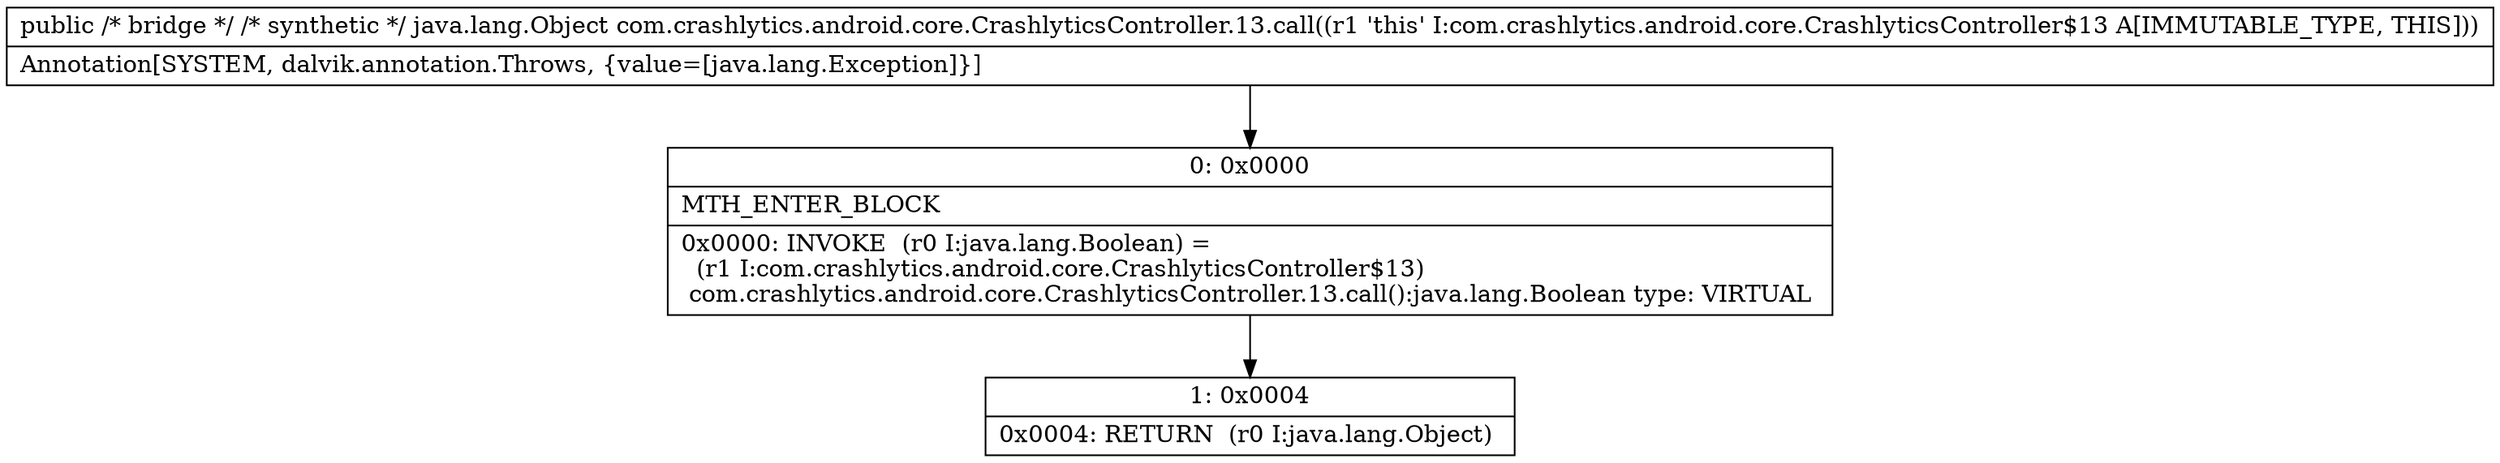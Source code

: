 digraph "CFG forcom.crashlytics.android.core.CrashlyticsController.13.call()Ljava\/lang\/Object;" {
Node_0 [shape=record,label="{0\:\ 0x0000|MTH_ENTER_BLOCK\l|0x0000: INVOKE  (r0 I:java.lang.Boolean) = \l  (r1 I:com.crashlytics.android.core.CrashlyticsController$13)\l com.crashlytics.android.core.CrashlyticsController.13.call():java.lang.Boolean type: VIRTUAL \l}"];
Node_1 [shape=record,label="{1\:\ 0x0004|0x0004: RETURN  (r0 I:java.lang.Object) \l}"];
MethodNode[shape=record,label="{public \/* bridge *\/ \/* synthetic *\/ java.lang.Object com.crashlytics.android.core.CrashlyticsController.13.call((r1 'this' I:com.crashlytics.android.core.CrashlyticsController$13 A[IMMUTABLE_TYPE, THIS]))  | Annotation[SYSTEM, dalvik.annotation.Throws, \{value=[java.lang.Exception]\}]\l}"];
MethodNode -> Node_0;
Node_0 -> Node_1;
}


